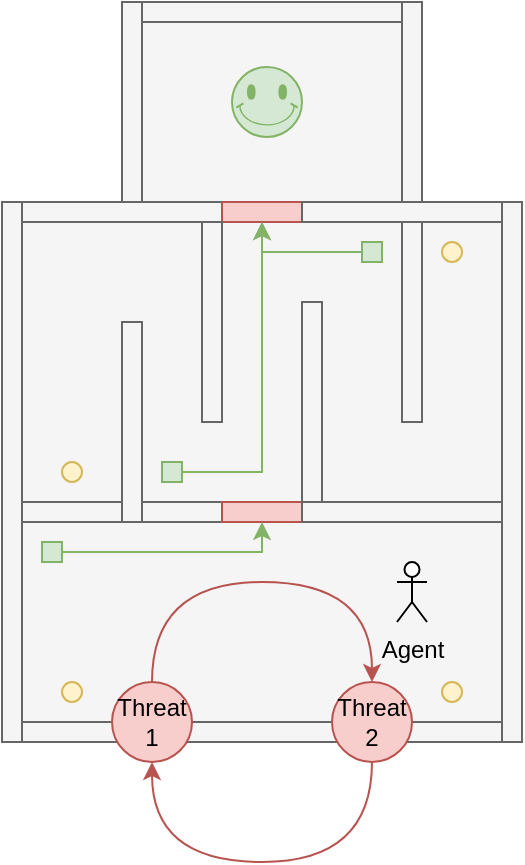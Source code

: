 <mxfile version="14.6.13" type="device"><diagram id="zc9C-aSThg_ttoMLBirs" name="Page-1"><mxGraphModel dx="517" dy="384" grid="1" gridSize="10" guides="1" tooltips="1" connect="1" arrows="1" fold="1" page="1" pageScale="1" pageWidth="850" pageHeight="1100" math="0" shadow="0"><root><mxCell id="0"/><mxCell id="1" parent="0"/><mxCell id="YaYIIrm5y7Xm0FKt7ZTs-32" value="" style="rounded=0;whiteSpace=wrap;html=1;fillColor=#f5f5f5;strokeColor=#666666;fontColor=#333333;" parent="1" vertex="1"><mxGeometry x="240" y="240" width="240" height="250" as="geometry"/></mxCell><mxCell id="YaYIIrm5y7Xm0FKt7ZTs-31" value="" style="rounded=0;whiteSpace=wrap;html=1;fillColor=#f5f5f5;strokeColor=#666666;fontColor=#333333;" parent="1" vertex="1"><mxGeometry x="290" y="130" width="150" height="110" as="geometry"/></mxCell><mxCell id="YaYIIrm5y7Xm0FKt7ZTs-1" value="" style="rounded=0;whiteSpace=wrap;html=1;fillColor=#f5f5f5;strokeColor=#666666;fontColor=#333333;" parent="1" vertex="1"><mxGeometry x="240" y="380" width="100" height="10" as="geometry"/></mxCell><mxCell id="YaYIIrm5y7Xm0FKt7ZTs-2" value="" style="rounded=0;whiteSpace=wrap;html=1;fillColor=#f8cecc;strokeColor=#b85450;" parent="1" vertex="1"><mxGeometry x="340" y="380" width="40" height="10" as="geometry"/></mxCell><mxCell id="YaYIIrm5y7Xm0FKt7ZTs-3" value="Agent" style="shape=umlActor;verticalLabelPosition=bottom;verticalAlign=top;html=1;outlineConnect=0;" parent="1" vertex="1"><mxGeometry x="427.5" y="410" width="15" height="30" as="geometry"/></mxCell><mxCell id="YaYIIrm5y7Xm0FKt7ZTs-6" value="" style="ellipse;whiteSpace=wrap;html=1;fillColor=#fff2cc;strokeColor=#d6b656;" parent="1" vertex="1"><mxGeometry x="450" y="470" width="10" height="10" as="geometry"/></mxCell><mxCell id="YaYIIrm5y7Xm0FKt7ZTs-8" style="edgeStyle=orthogonalEdgeStyle;rounded=0;orthogonalLoop=1;jettySize=auto;html=1;exitX=1;exitY=0.5;exitDx=0;exitDy=0;entryX=0.5;entryY=1;entryDx=0;entryDy=0;fillColor=#d5e8d4;strokeColor=#82b366;" parent="1" source="YaYIIrm5y7Xm0FKt7ZTs-7" target="YaYIIrm5y7Xm0FKt7ZTs-2" edge="1"><mxGeometry relative="1" as="geometry"><Array as="points"><mxPoint x="360" y="405"/></Array></mxGeometry></mxCell><mxCell id="YaYIIrm5y7Xm0FKt7ZTs-7" value="" style="whiteSpace=wrap;html=1;aspect=fixed;fillColor=#d5e8d4;strokeColor=#82b366;" parent="1" vertex="1"><mxGeometry x="250" y="400" width="10" height="10" as="geometry"/></mxCell><mxCell id="YaYIIrm5y7Xm0FKt7ZTs-9" value="" style="rounded=0;whiteSpace=wrap;html=1;fillColor=#f5f5f5;strokeColor=#666666;fontColor=#333333;" parent="1" vertex="1"><mxGeometry x="240" y="230" width="100" height="10" as="geometry"/></mxCell><mxCell id="YaYIIrm5y7Xm0FKt7ZTs-10" value="" style="rounded=0;whiteSpace=wrap;html=1;fillColor=#f8cecc;strokeColor=#b85450;" parent="1" vertex="1"><mxGeometry x="340" y="230" width="40" height="10" as="geometry"/></mxCell><mxCell id="YaYIIrm5y7Xm0FKt7ZTs-11" value="" style="rounded=0;whiteSpace=wrap;html=1;fillColor=#f5f5f5;strokeColor=#666666;fontColor=#333333;" parent="1" vertex="1"><mxGeometry x="380" y="380" width="100" height="10" as="geometry"/></mxCell><mxCell id="YaYIIrm5y7Xm0FKt7ZTs-12" value="" style="ellipse;whiteSpace=wrap;html=1;fillColor=#fff2cc;strokeColor=#d6b656;" parent="1" vertex="1"><mxGeometry x="260" y="470" width="10" height="10" as="geometry"/></mxCell><mxCell id="YaYIIrm5y7Xm0FKt7ZTs-13" value="" style="rounded=0;whiteSpace=wrap;html=1;fillColor=#f5f5f5;strokeColor=#666666;fontColor=#333333;" parent="1" vertex="1"><mxGeometry x="240" y="490" width="240" height="10" as="geometry"/></mxCell><mxCell id="YaYIIrm5y7Xm0FKt7ZTs-15" value="" style="rounded=0;whiteSpace=wrap;html=1;fillColor=#f5f5f5;strokeColor=#666666;fontColor=#333333;" parent="1" vertex="1"><mxGeometry x="480" y="230" width="10" height="270" as="geometry"/></mxCell><mxCell id="YaYIIrm5y7Xm0FKt7ZTs-16" value="" style="rounded=0;whiteSpace=wrap;html=1;fillColor=#f5f5f5;strokeColor=#666666;fontColor=#333333;" parent="1" vertex="1"><mxGeometry x="380" y="230" width="100" height="10" as="geometry"/></mxCell><mxCell id="YaYIIrm5y7Xm0FKt7ZTs-17" value="" style="rounded=0;whiteSpace=wrap;html=1;fillColor=#f5f5f5;strokeColor=#666666;fontColor=#333333;" parent="1" vertex="1"><mxGeometry x="290" y="130" width="10" height="100" as="geometry"/></mxCell><mxCell id="YaYIIrm5y7Xm0FKt7ZTs-21" value="" style="rounded=0;whiteSpace=wrap;html=1;fillColor=#f5f5f5;strokeColor=#666666;fontColor=#333333;" parent="1" vertex="1"><mxGeometry x="430" y="130" width="10" height="100" as="geometry"/></mxCell><mxCell id="YaYIIrm5y7Xm0FKt7ZTs-22" value="" style="whiteSpace=wrap;html=1;aspect=fixed;fillColor=#d5e8d4;strokeColor=#82b366;" parent="1" vertex="1"><mxGeometry x="310" y="360" width="10" height="10" as="geometry"/></mxCell><mxCell id="YaYIIrm5y7Xm0FKt7ZTs-23" value="" style="whiteSpace=wrap;html=1;aspect=fixed;fillColor=#d5e8d4;strokeColor=#82b366;" parent="1" vertex="1"><mxGeometry x="410" y="250" width="10" height="10" as="geometry"/></mxCell><mxCell id="YaYIIrm5y7Xm0FKt7ZTs-24" value="" style="ellipse;whiteSpace=wrap;html=1;fillColor=#fff2cc;strokeColor=#d6b656;" parent="1" vertex="1"><mxGeometry x="260" y="360" width="10" height="10" as="geometry"/></mxCell><mxCell id="YaYIIrm5y7Xm0FKt7ZTs-25" value="" style="ellipse;whiteSpace=wrap;html=1;fillColor=#fff2cc;strokeColor=#d6b656;" parent="1" vertex="1"><mxGeometry x="450" y="250" width="10" height="10" as="geometry"/></mxCell><mxCell id="YaYIIrm5y7Xm0FKt7ZTs-29" value="" style="rounded=0;whiteSpace=wrap;html=1;fillColor=#f5f5f5;strokeColor=#666666;fontColor=#333333;" parent="1" vertex="1"><mxGeometry x="300" y="130" width="130" height="10" as="geometry"/></mxCell><mxCell id="YaYIIrm5y7Xm0FKt7ZTs-27" value="" style="rounded=0;whiteSpace=wrap;html=1;fillColor=#f5f5f5;strokeColor=#666666;fontColor=#333333;" parent="1" vertex="1"><mxGeometry x="290" y="290" width="10" height="100" as="geometry"/></mxCell><mxCell id="YaYIIrm5y7Xm0FKt7ZTs-19" value="" style="rounded=0;whiteSpace=wrap;html=1;fillColor=#f5f5f5;strokeColor=#666666;fontColor=#333333;" parent="1" vertex="1"><mxGeometry x="380" y="280" width="10" height="100" as="geometry"/></mxCell><mxCell id="YaYIIrm5y7Xm0FKt7ZTs-18" value="" style="rounded=0;whiteSpace=wrap;html=1;fillColor=#f5f5f5;strokeColor=#666666;fontColor=#333333;" parent="1" vertex="1"><mxGeometry x="330" y="240" width="10" height="100" as="geometry"/></mxCell><mxCell id="YaYIIrm5y7Xm0FKt7ZTs-33" style="edgeStyle=orthogonalEdgeStyle;rounded=0;orthogonalLoop=1;jettySize=auto;html=1;entryX=0.5;entryY=0;entryDx=0;entryDy=0;fillColor=#d5e8d4;strokeColor=#82b366;" parent="1" source="YaYIIrm5y7Xm0FKt7ZTs-22" target="YaYIIrm5y7Xm0FKt7ZTs-32" edge="1"><mxGeometry relative="1" as="geometry"><Array as="points"><mxPoint x="360" y="365"/></Array></mxGeometry></mxCell><mxCell id="YaYIIrm5y7Xm0FKt7ZTs-34" style="edgeStyle=orthogonalEdgeStyle;rounded=0;orthogonalLoop=1;jettySize=auto;html=1;entryX=0.5;entryY=0;entryDx=0;entryDy=0;fillColor=#d5e8d4;strokeColor=#82b366;" parent="1" source="YaYIIrm5y7Xm0FKt7ZTs-23" target="YaYIIrm5y7Xm0FKt7ZTs-32" edge="1"><mxGeometry relative="1" as="geometry"><Array as="points"><mxPoint x="360" y="255"/></Array></mxGeometry></mxCell><mxCell id="YaYIIrm5y7Xm0FKt7ZTs-14" value="" style="rounded=0;whiteSpace=wrap;html=1;fillColor=#f5f5f5;strokeColor=#666666;fontColor=#333333;" parent="1" vertex="1"><mxGeometry x="230" y="230" width="10" height="270" as="geometry"/></mxCell><mxCell id="YaYIIrm5y7Xm0FKt7ZTs-28" value="" style="rounded=0;whiteSpace=wrap;html=1;fillColor=#f5f5f5;strokeColor=#666666;fontColor=#333333;" parent="1" vertex="1"><mxGeometry x="430" y="240" width="10" height="100" as="geometry"/></mxCell><mxCell id="YaYIIrm5y7Xm0FKt7ZTs-38" value="" style="verticalLabelPosition=bottom;verticalAlign=top;html=1;shape=mxgraph.basic.smiley;fillColor=#d5e8d4;strokeColor=#82b366;" parent="1" vertex="1"><mxGeometry x="345" y="162.5" width="35" height="35" as="geometry"/></mxCell><mxCell id="GbvTNUAmYLxIWOa1nB_B-6" style="edgeStyle=orthogonalEdgeStyle;orthogonalLoop=1;jettySize=auto;html=1;entryX=0.5;entryY=0;entryDx=0;entryDy=0;curved=1;fillColor=#f8cecc;strokeColor=#b85450;endArrow=none;endFill=0;startArrow=classic;startFill=1;" edge="1" parent="1" source="GbvTNUAmYLxIWOa1nB_B-1" target="GbvTNUAmYLxIWOa1nB_B-2"><mxGeometry relative="1" as="geometry"><Array as="points"><mxPoint x="415" y="420"/><mxPoint x="305" y="420"/></Array></mxGeometry></mxCell><mxCell id="GbvTNUAmYLxIWOa1nB_B-1" value="Threat 2" style="ellipse;whiteSpace=wrap;html=1;aspect=fixed;fillColor=#f8cecc;strokeColor=#b85450;" vertex="1" parent="1"><mxGeometry x="395" y="470" width="40" height="40" as="geometry"/></mxCell><mxCell id="GbvTNUAmYLxIWOa1nB_B-7" style="edgeStyle=orthogonalEdgeStyle;curved=1;orthogonalLoop=1;jettySize=auto;html=1;entryX=0.5;entryY=1;entryDx=0;entryDy=0;fillColor=#f8cecc;strokeColor=#b85450;startArrow=classic;startFill=1;endArrow=none;endFill=0;" edge="1" parent="1" source="GbvTNUAmYLxIWOa1nB_B-2" target="GbvTNUAmYLxIWOa1nB_B-1"><mxGeometry relative="1" as="geometry"><Array as="points"><mxPoint x="305" y="560"/><mxPoint x="415" y="560"/></Array></mxGeometry></mxCell><mxCell id="GbvTNUAmYLxIWOa1nB_B-2" value="Threat 1" style="ellipse;whiteSpace=wrap;html=1;aspect=fixed;fillColor=#f8cecc;strokeColor=#b85450;" vertex="1" parent="1"><mxGeometry x="285" y="470" width="40" height="40" as="geometry"/></mxCell></root></mxGraphModel></diagram></mxfile>